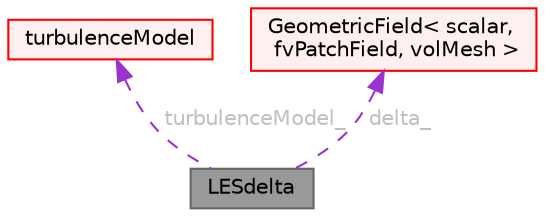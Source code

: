 digraph "LESdelta"
{
 // LATEX_PDF_SIZE
  bgcolor="transparent";
  edge [fontname=Helvetica,fontsize=10,labelfontname=Helvetica,labelfontsize=10];
  node [fontname=Helvetica,fontsize=10,shape=box,height=0.2,width=0.4];
  Node1 [id="Node000001",label="LESdelta",height=0.2,width=0.4,color="gray40", fillcolor="grey60", style="filled", fontcolor="black",tooltip="Abstract base class for LES deltas."];
  Node2 -> Node1 [id="edge1_Node000001_Node000002",dir="back",color="darkorchid3",style="dashed",tooltip=" ",label=" turbulenceModel_",fontcolor="grey" ];
  Node2 [id="Node000002",label="turbulenceModel",height=0.2,width=0.4,color="red", fillcolor="#FFF0F0", style="filled",URL="$classFoam_1_1turbulenceModel.html",tooltip="Abstract base class for turbulence models (RAS, LES and laminar)."];
  Node74 -> Node1 [id="edge2_Node000001_Node000074",dir="back",color="darkorchid3",style="dashed",tooltip=" ",label=" delta_",fontcolor="grey" ];
  Node74 [id="Node000074",label="GeometricField\< scalar,\l fvPatchField, volMesh \>",height=0.2,width=0.4,color="red", fillcolor="#FFF0F0", style="filled",URL="$classFoam_1_1GeometricField.html",tooltip=" "];
}
